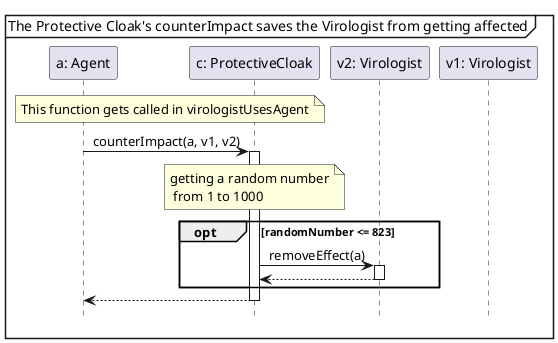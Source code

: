@startuml
'https://plantuml.com/sequence-diagram
hide footbox
skinparam sequenceMessageAlign center
mainframe The Protective Cloak's counterImpact saves the Virologist from getting affected

participant "a: Agent" as a
participant "c: ProtectiveCloak" as c
participant "v2: Virologist" as v2
participant "v1: Virologist" as v1

note over a,c: This function gets called in virologistUsesAgent
a -> c ++: counterImpact(a, v1, v2)
    note over c :getting a random number\n from 1 to 1000
    opt randomNumber <= 823
        c -> v2 ++: removeEffect(a)
        return
    end
return
@enduml